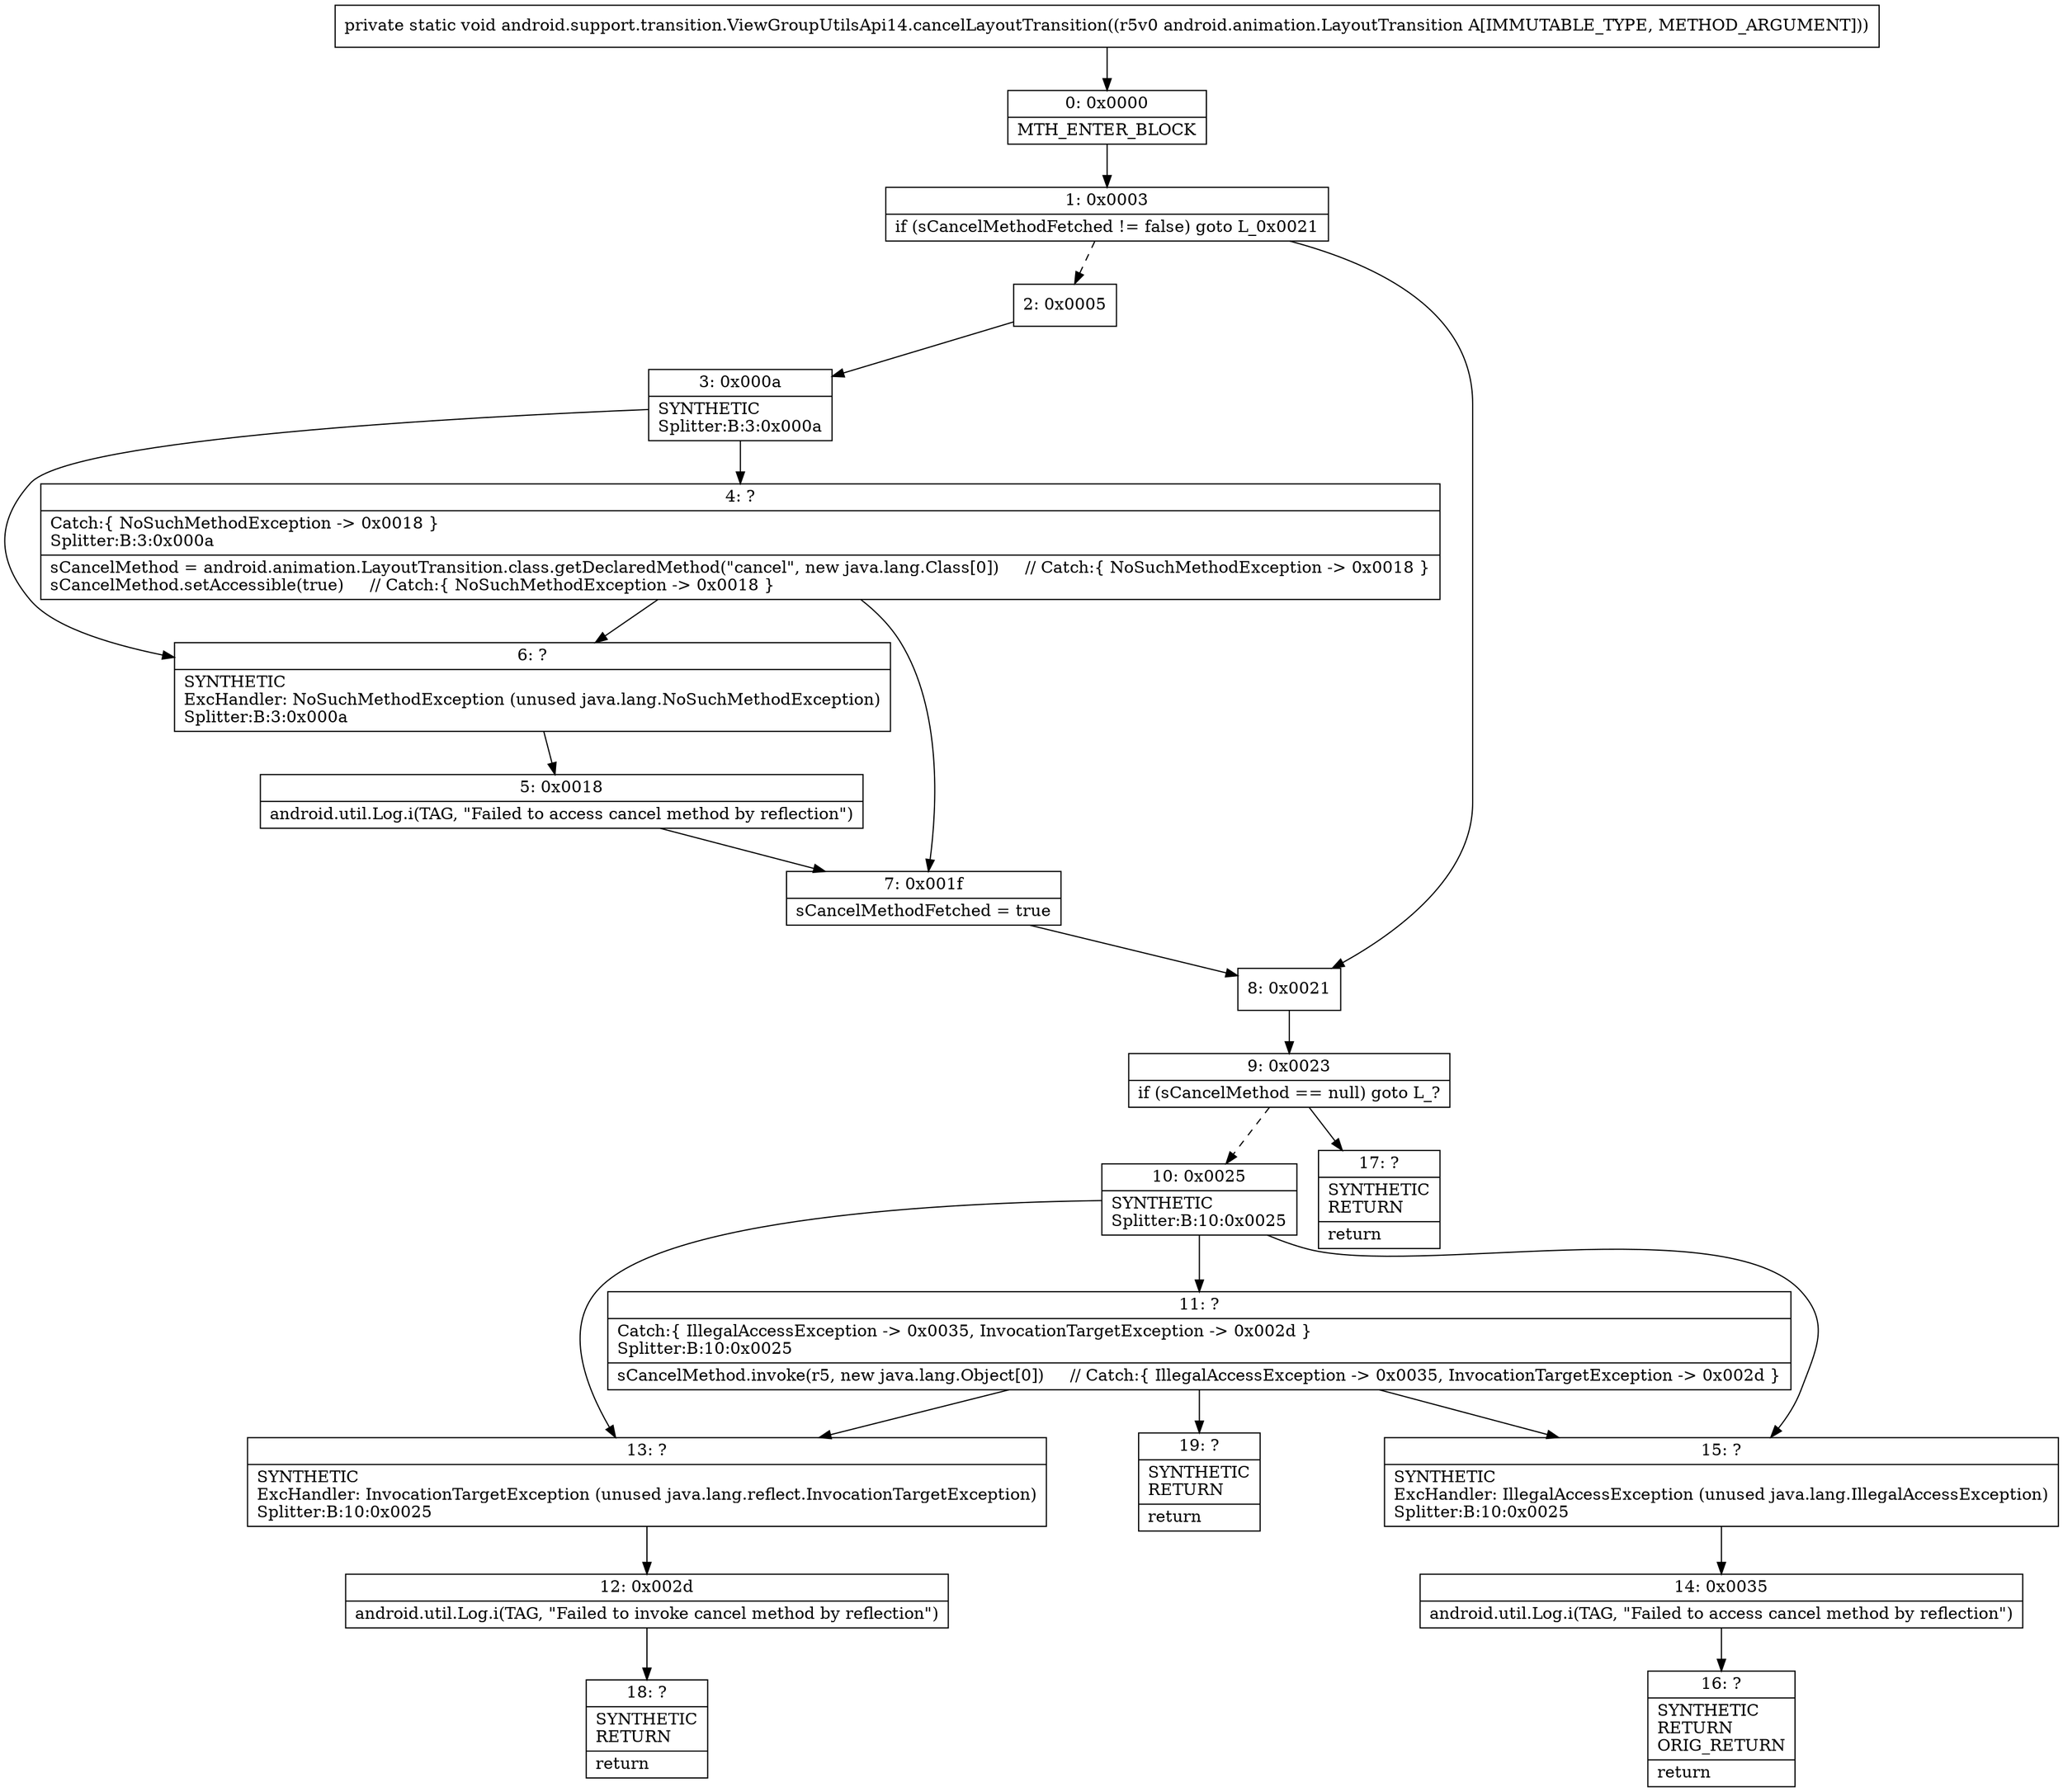 digraph "CFG forandroid.support.transition.ViewGroupUtilsApi14.cancelLayoutTransition(Landroid\/animation\/LayoutTransition;)V" {
Node_0 [shape=record,label="{0\:\ 0x0000|MTH_ENTER_BLOCK\l}"];
Node_1 [shape=record,label="{1\:\ 0x0003|if (sCancelMethodFetched != false) goto L_0x0021\l}"];
Node_2 [shape=record,label="{2\:\ 0x0005}"];
Node_3 [shape=record,label="{3\:\ 0x000a|SYNTHETIC\lSplitter:B:3:0x000a\l}"];
Node_4 [shape=record,label="{4\:\ ?|Catch:\{ NoSuchMethodException \-\> 0x0018 \}\lSplitter:B:3:0x000a\l|sCancelMethod = android.animation.LayoutTransition.class.getDeclaredMethod(\"cancel\", new java.lang.Class[0])     \/\/ Catch:\{ NoSuchMethodException \-\> 0x0018 \}\lsCancelMethod.setAccessible(true)     \/\/ Catch:\{ NoSuchMethodException \-\> 0x0018 \}\l}"];
Node_5 [shape=record,label="{5\:\ 0x0018|android.util.Log.i(TAG, \"Failed to access cancel method by reflection\")\l}"];
Node_6 [shape=record,label="{6\:\ ?|SYNTHETIC\lExcHandler: NoSuchMethodException (unused java.lang.NoSuchMethodException)\lSplitter:B:3:0x000a\l}"];
Node_7 [shape=record,label="{7\:\ 0x001f|sCancelMethodFetched = true\l}"];
Node_8 [shape=record,label="{8\:\ 0x0021}"];
Node_9 [shape=record,label="{9\:\ 0x0023|if (sCancelMethod == null) goto L_?\l}"];
Node_10 [shape=record,label="{10\:\ 0x0025|SYNTHETIC\lSplitter:B:10:0x0025\l}"];
Node_11 [shape=record,label="{11\:\ ?|Catch:\{ IllegalAccessException \-\> 0x0035, InvocationTargetException \-\> 0x002d \}\lSplitter:B:10:0x0025\l|sCancelMethod.invoke(r5, new java.lang.Object[0])     \/\/ Catch:\{ IllegalAccessException \-\> 0x0035, InvocationTargetException \-\> 0x002d \}\l}"];
Node_12 [shape=record,label="{12\:\ 0x002d|android.util.Log.i(TAG, \"Failed to invoke cancel method by reflection\")\l}"];
Node_13 [shape=record,label="{13\:\ ?|SYNTHETIC\lExcHandler: InvocationTargetException (unused java.lang.reflect.InvocationTargetException)\lSplitter:B:10:0x0025\l}"];
Node_14 [shape=record,label="{14\:\ 0x0035|android.util.Log.i(TAG, \"Failed to access cancel method by reflection\")\l}"];
Node_15 [shape=record,label="{15\:\ ?|SYNTHETIC\lExcHandler: IllegalAccessException (unused java.lang.IllegalAccessException)\lSplitter:B:10:0x0025\l}"];
Node_16 [shape=record,label="{16\:\ ?|SYNTHETIC\lRETURN\lORIG_RETURN\l|return\l}"];
Node_17 [shape=record,label="{17\:\ ?|SYNTHETIC\lRETURN\l|return\l}"];
Node_18 [shape=record,label="{18\:\ ?|SYNTHETIC\lRETURN\l|return\l}"];
Node_19 [shape=record,label="{19\:\ ?|SYNTHETIC\lRETURN\l|return\l}"];
MethodNode[shape=record,label="{private static void android.support.transition.ViewGroupUtilsApi14.cancelLayoutTransition((r5v0 android.animation.LayoutTransition A[IMMUTABLE_TYPE, METHOD_ARGUMENT])) }"];
MethodNode -> Node_0;
Node_0 -> Node_1;
Node_1 -> Node_2[style=dashed];
Node_1 -> Node_8;
Node_2 -> Node_3;
Node_3 -> Node_4;
Node_3 -> Node_6;
Node_4 -> Node_6;
Node_4 -> Node_7;
Node_5 -> Node_7;
Node_6 -> Node_5;
Node_7 -> Node_8;
Node_8 -> Node_9;
Node_9 -> Node_10[style=dashed];
Node_9 -> Node_17;
Node_10 -> Node_11;
Node_10 -> Node_15;
Node_10 -> Node_13;
Node_11 -> Node_15;
Node_11 -> Node_13;
Node_11 -> Node_19;
Node_12 -> Node_18;
Node_13 -> Node_12;
Node_14 -> Node_16;
Node_15 -> Node_14;
}


